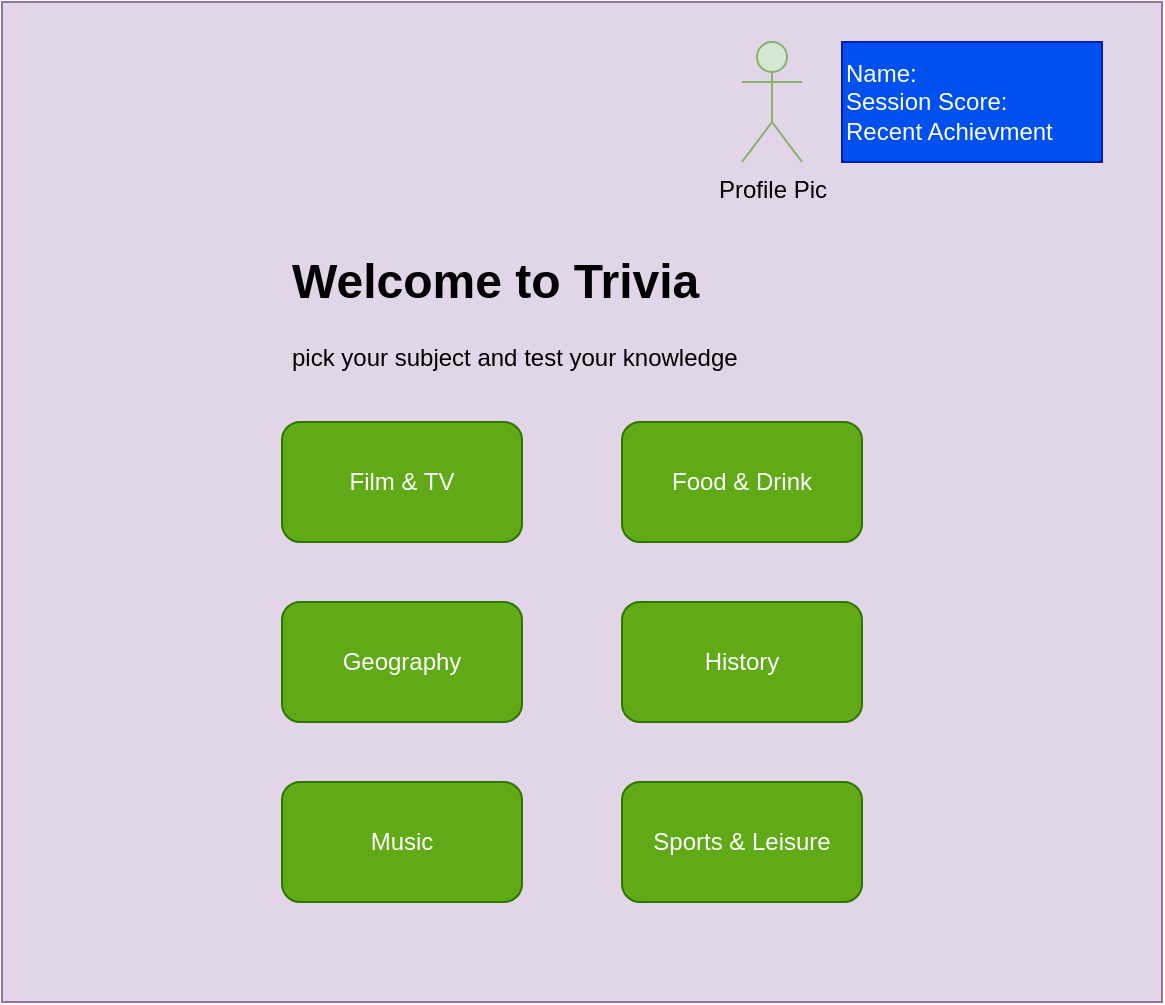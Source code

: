 <mxfile>
    <diagram id="P-WqHERUTygYb5mWHrwf" name="Page-1">
        <mxGraphModel dx="1762" dy="1105" grid="1" gridSize="10" guides="1" tooltips="1" connect="1" arrows="1" fold="1" page="1" pageScale="1" pageWidth="850" pageHeight="1100" math="0" shadow="0">
            <root>
                <mxCell id="0"/>
                <mxCell id="1" parent="0"/>
                <mxCell id="2" value="" style="rounded=0;whiteSpace=wrap;html=1;fillColor=#e1d5e7;strokeColor=#9673a6;" vertex="1" parent="1">
                    <mxGeometry x="40" y="20" width="580" height="500" as="geometry"/>
                </mxCell>
                <mxCell id="3" value="Name:&lt;br&gt;Session Score:&lt;br&gt;Recent Achievment" style="rounded=0;whiteSpace=wrap;html=1;fillColor=#0050ef;fontColor=#ffffff;strokeColor=#001DBC;align=left;" vertex="1" parent="1">
                    <mxGeometry x="460" y="40" width="130" height="60" as="geometry"/>
                </mxCell>
                <mxCell id="4" value="Profile Pic" style="shape=umlActor;verticalLabelPosition=bottom;verticalAlign=top;html=1;outlineConnect=0;fillColor=#d5e8d4;strokeColor=#82b366;" vertex="1" parent="1">
                    <mxGeometry x="410" y="40" width="30" height="60" as="geometry"/>
                </mxCell>
                <mxCell id="5" value="Film &amp;amp; TV" style="rounded=1;whiteSpace=wrap;html=1;fillColor=#60a917;fontColor=#ffffff;strokeColor=#2D7600;" vertex="1" parent="1">
                    <mxGeometry x="180" y="230" width="120" height="60" as="geometry"/>
                </mxCell>
                <mxCell id="6" value="Food &amp;amp; Drink" style="rounded=1;whiteSpace=wrap;html=1;fillColor=#60a917;fontColor=#ffffff;strokeColor=#2D7600;" vertex="1" parent="1">
                    <mxGeometry x="350" y="230" width="120" height="60" as="geometry"/>
                </mxCell>
                <mxCell id="7" value="Geography" style="rounded=1;whiteSpace=wrap;html=1;fillColor=#60a917;fontColor=#ffffff;strokeColor=#2D7600;" vertex="1" parent="1">
                    <mxGeometry x="180" y="320" width="120" height="60" as="geometry"/>
                </mxCell>
                <mxCell id="8" value="History" style="rounded=1;whiteSpace=wrap;html=1;fillColor=#60a917;fontColor=#ffffff;strokeColor=#2D7600;" vertex="1" parent="1">
                    <mxGeometry x="350" y="320" width="120" height="60" as="geometry"/>
                </mxCell>
                <mxCell id="9" value="Music" style="rounded=1;whiteSpace=wrap;html=1;fillColor=#60a917;fontColor=#ffffff;strokeColor=#2D7600;" vertex="1" parent="1">
                    <mxGeometry x="180" y="410" width="120" height="60" as="geometry"/>
                </mxCell>
                <mxCell id="10" value="Sports &amp;amp; Leisure" style="rounded=1;whiteSpace=wrap;html=1;fillColor=#60a917;fontColor=#ffffff;strokeColor=#2D7600;" vertex="1" parent="1">
                    <mxGeometry x="350" y="410" width="120" height="60" as="geometry"/>
                </mxCell>
                <mxCell id="12" value="&lt;h1&gt;&lt;font color=&quot;#000000&quot;&gt;Welcome to Trivia&lt;/font&gt;&lt;/h1&gt;&lt;div&gt;&lt;font color=&quot;#000000&quot;&gt;pick your subject and test your knowledge&lt;/font&gt;&lt;/div&gt;" style="text;html=1;strokeColor=none;fillColor=none;spacing=5;spacingTop=-20;whiteSpace=wrap;overflow=hidden;rounded=0;" vertex="1" parent="1">
                    <mxGeometry x="180" y="140" width="310" height="80" as="geometry"/>
                </mxCell>
            </root>
        </mxGraphModel>
    </diagram>
    <diagram id="r0oWp42lu5z-zCl9hdEj" name="Page-2">
        <mxGraphModel dx="1762" dy="1105" grid="1" gridSize="10" guides="1" tooltips="1" connect="1" arrows="1" fold="1" page="1" pageScale="1" pageWidth="850" pageHeight="1100" math="0" shadow="0">
            <root>
                <mxCell id="WKTzsspfK5fvmgACcuTt-0"/>
                <mxCell id="WKTzsspfK5fvmgACcuTt-1" parent="WKTzsspfK5fvmgACcuTt-0"/>
                <mxCell id="iZclM0qkI5Qm-LNfFMvX-0" value="" style="rounded=0;whiteSpace=wrap;html=1;fillColor=#e1d5e7;strokeColor=#9673a6;" vertex="1" parent="WKTzsspfK5fvmgACcuTt-1">
                    <mxGeometry x="40" y="20" width="580" height="500" as="geometry"/>
                </mxCell>
                <mxCell id="iZclM0qkI5Qm-LNfFMvX-1" value="Name:&lt;br&gt;Session Score:&lt;br&gt;Recent Achievment" style="rounded=0;whiteSpace=wrap;html=1;fillColor=#0050ef;fontColor=#ffffff;strokeColor=#001DBC;align=left;" vertex="1" parent="WKTzsspfK5fvmgACcuTt-1">
                    <mxGeometry x="460" y="40" width="130" height="60" as="geometry"/>
                </mxCell>
                <mxCell id="iZclM0qkI5Qm-LNfFMvX-2" value="Profile Pic" style="shape=umlActor;verticalLabelPosition=bottom;verticalAlign=top;html=1;outlineConnect=0;fillColor=#d5e8d4;strokeColor=#82b366;" vertex="1" parent="WKTzsspfK5fvmgACcuTt-1">
                    <mxGeometry x="410" y="40" width="30" height="60" as="geometry"/>
                </mxCell>
                <mxCell id="iZclM0qkI5Qm-LNfFMvX-3" value="Question...." style="text;html=1;strokeColor=none;fillColor=none;align=left;verticalAlign=middle;whiteSpace=wrap;rounded=0;fontColor=#000000;fontSize=30;" vertex="1" parent="WKTzsspfK5fvmgACcuTt-1">
                    <mxGeometry x="75" y="170" width="200" height="30" as="geometry"/>
                </mxCell>
                <mxCell id="iZclM0qkI5Qm-LNfFMvX-4" value="&lt;font color=&quot;#fffcfc&quot;&gt;Response 1&lt;/font&gt;" style="rounded=1;whiteSpace=wrap;html=1;fontColor=#000000;" vertex="1" parent="WKTzsspfK5fvmgACcuTt-1">
                    <mxGeometry x="75" y="230" width="120" height="60" as="geometry"/>
                </mxCell>
                <mxCell id="iZclM0qkI5Qm-LNfFMvX-5" value="&lt;font color=&quot;#fffcfc&quot;&gt;Response 3&lt;/font&gt;" style="rounded=1;whiteSpace=wrap;html=1;fontColor=#000000;" vertex="1" parent="WKTzsspfK5fvmgACcuTt-1">
                    <mxGeometry x="335" y="230" width="120" height="60" as="geometry"/>
                </mxCell>
                <mxCell id="iZclM0qkI5Qm-LNfFMvX-6" value="&lt;font color=&quot;#fffcfc&quot;&gt;Response 2&lt;/font&gt;" style="rounded=1;whiteSpace=wrap;html=1;fontColor=#000000;" vertex="1" parent="WKTzsspfK5fvmgACcuTt-1">
                    <mxGeometry x="205" y="230" width="120" height="60" as="geometry"/>
                </mxCell>
                <mxCell id="iZclM0qkI5Qm-LNfFMvX-7" value="&lt;font color=&quot;#fffcfc&quot;&gt;Response 4&lt;/font&gt;" style="rounded=1;whiteSpace=wrap;html=1;fontColor=#000000;" vertex="1" parent="WKTzsspfK5fvmgACcuTt-1">
                    <mxGeometry x="465" y="230" width="120" height="60" as="geometry"/>
                </mxCell>
            </root>
        </mxGraphModel>
    </diagram>
</mxfile>